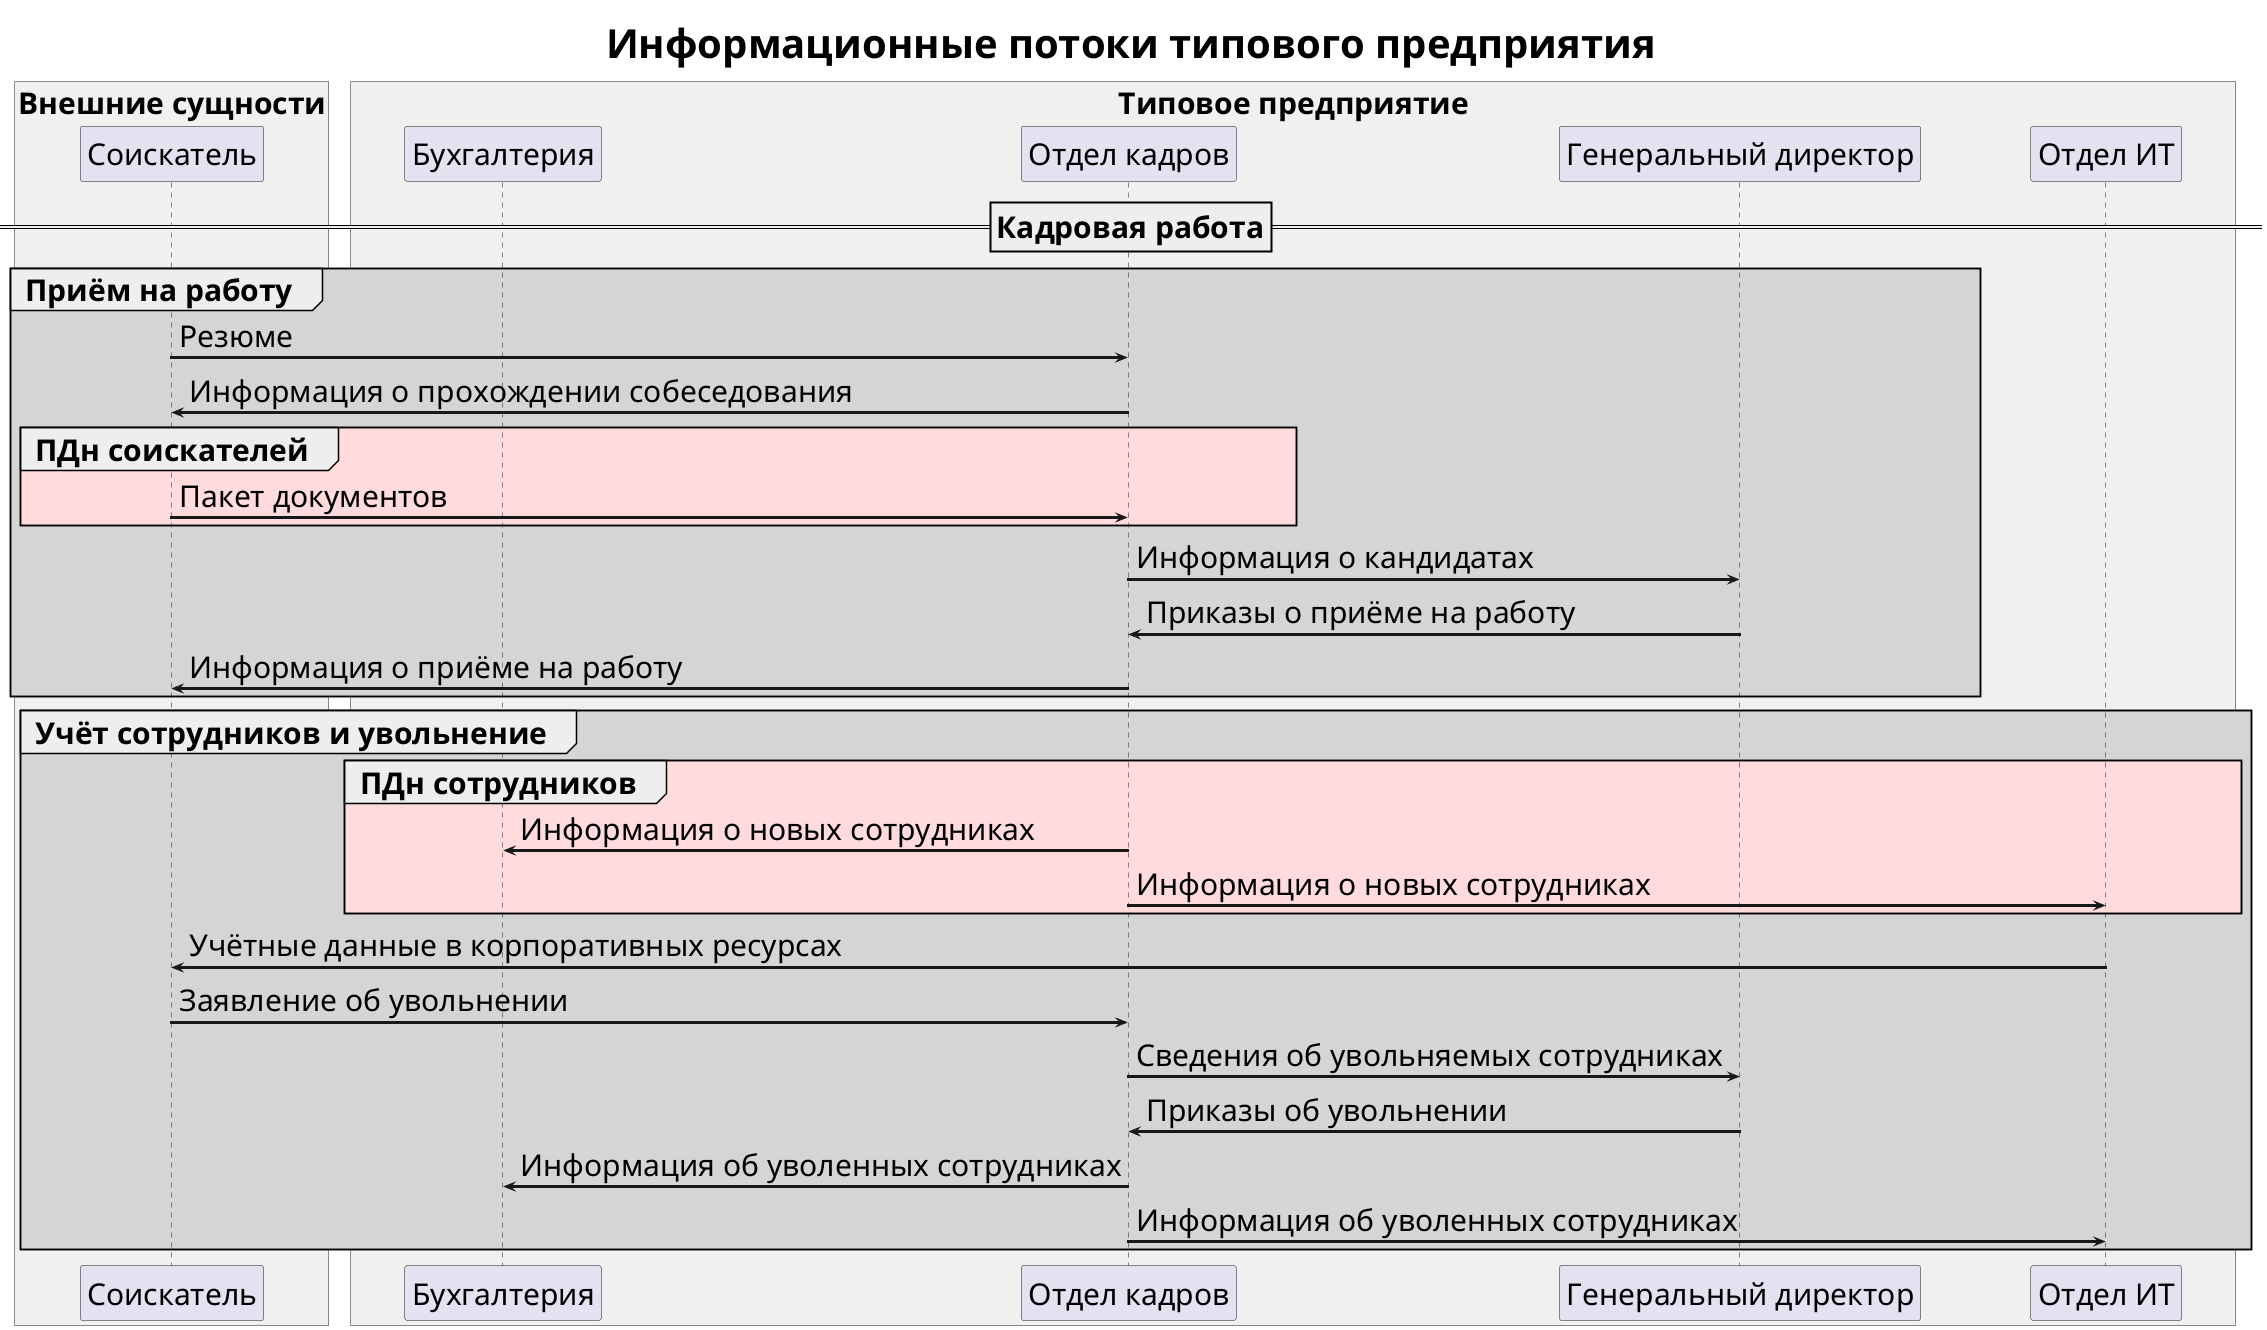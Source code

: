@startuml ifd

title Информационные потоки типового предприятия

skinparam defaultFontName Helvetica
skinparam BoxPadding 10
skinparam ParticipantPadding 50
skinparam TitleFontSize 40
skinparam DefaultFontSize 30
skinparam ArrowThickness 3

box "Внешние сущности" #f0f0f0
participant "Соискатель" as candidate
end box

box "Типовое предприятие" #f0f0f0
participant "Бухгалтерия" as accounting
participant "Отдел кадров" as hr
participant "Генеральный директор" as ceo
participant "Отдел ИТ" as it
end box

==Кадровая работа==

group #d5d5d5  Приём на работу  
    candidate -> hr : Резюме
    hr -> candidate : Информация о прохождении собеседования
    group #ffdbdb ПДн соискателей
        candidate -> hr : Пакет документов
    end
    hr -> ceo : Информация о кандидатах
    ceo -> hr : Приказы о приёме на работу
    hr -> candidate : Информация о приёме на работу
end

group #d5d5d5 Учёт сотрудников и увольнение  
    group #ffdbdb ПДн сотрудников
        hr -> accounting : Информация о новых сотрудниках
        hr -> it : Информация о новых сотрудниках
    end
    it -> candidate : Учётные данные в корпоративных ресурсах
    candidate -> hr : Заявление об увольнении
    hr -> ceo : Сведения об увольняемых сотрудниках
    ceo -> hr : Приказы об увольнении
    hr -> accounting : Информация об уволенных сотрудниках
    hr -> it : Информация об уволенных сотрудниках
end

@enduml